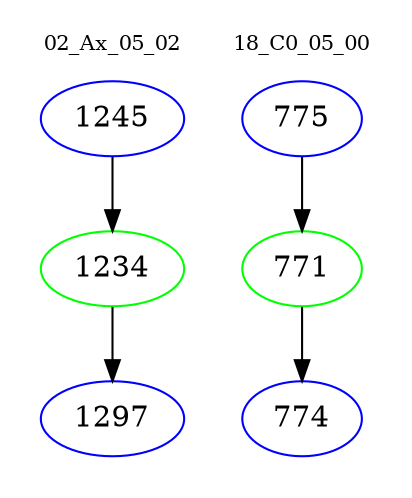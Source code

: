 digraph{
subgraph cluster_0 {
color = white
label = "02_Ax_05_02";
fontsize=10;
T0_1245 [label="1245", color="blue"]
T0_1245 -> T0_1234 [color="black"]
T0_1234 [label="1234", color="green"]
T0_1234 -> T0_1297 [color="black"]
T0_1297 [label="1297", color="blue"]
}
subgraph cluster_1 {
color = white
label = "18_C0_05_00";
fontsize=10;
T1_775 [label="775", color="blue"]
T1_775 -> T1_771 [color="black"]
T1_771 [label="771", color="green"]
T1_771 -> T1_774 [color="black"]
T1_774 [label="774", color="blue"]
}
}
